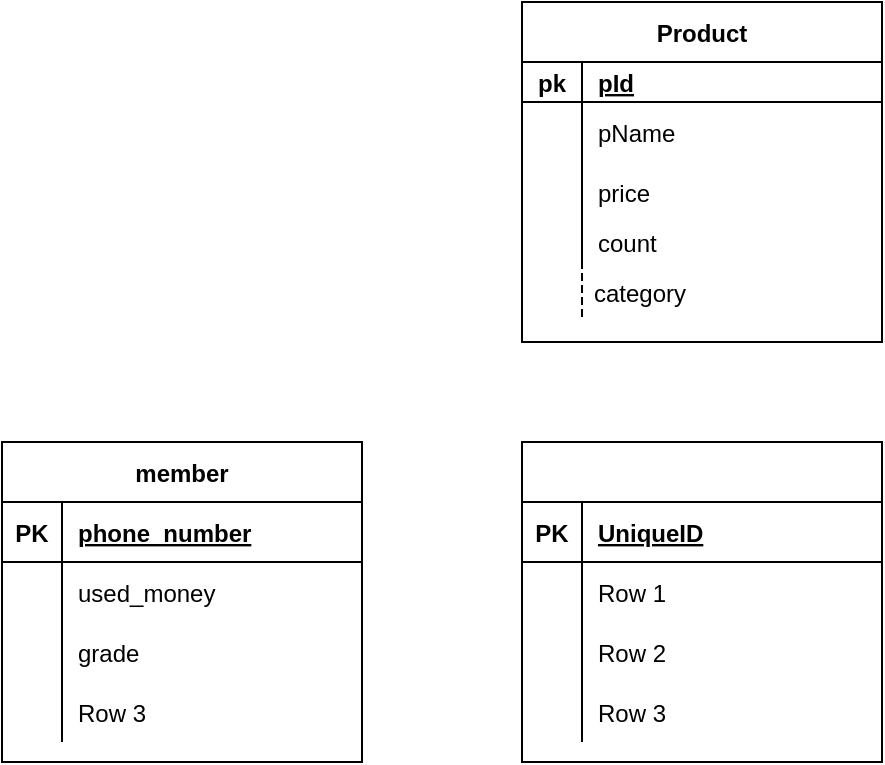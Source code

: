 <mxfile version="13.10.4" type="device"><diagram name="Page-1" id="6133507b-19e7-1e82-6fc7-422aa6c4b21f"><mxGraphModel dx="2378" dy="575" grid="1" gridSize="10" guides="1" tooltips="1" connect="1" arrows="1" fold="1" page="1" pageScale="1" pageWidth="1100" pageHeight="850" background="#ffffff" math="0" shadow="0"><root><mxCell id="0"/><mxCell id="1" parent="0"/><mxCell id="Hbg4ofgOg6cnL9kOqwqE-45" value="Product" style="shape=table;startSize=30;container=1;collapsible=1;childLayout=tableLayout;fixedRows=1;rowLines=0;fontStyle=1;align=center;resizeLast=1;" vertex="1" parent="1"><mxGeometry x="240" y="110" width="180" height="170" as="geometry"/></mxCell><mxCell id="Hbg4ofgOg6cnL9kOqwqE-46" value="" style="shape=partialRectangle;collapsible=0;dropTarget=0;pointerEvents=0;fillColor=none;top=0;left=0;bottom=1;right=0;points=[[0,0.5],[1,0.5]];portConstraint=eastwest;" vertex="1" parent="Hbg4ofgOg6cnL9kOqwqE-45"><mxGeometry y="30" width="180" height="20" as="geometry"/></mxCell><mxCell id="Hbg4ofgOg6cnL9kOqwqE-47" value="pk" style="shape=partialRectangle;connectable=0;fillColor=none;top=0;left=0;bottom=0;right=0;fontStyle=1;overflow=hidden;" vertex="1" parent="Hbg4ofgOg6cnL9kOqwqE-46"><mxGeometry width="30" height="20" as="geometry"/></mxCell><mxCell id="Hbg4ofgOg6cnL9kOqwqE-48" value="pId" style="shape=partialRectangle;connectable=0;fillColor=none;top=0;left=0;bottom=0;right=0;align=left;spacingLeft=6;fontStyle=5;overflow=hidden;" vertex="1" parent="Hbg4ofgOg6cnL9kOqwqE-46"><mxGeometry x="30" width="150" height="20" as="geometry"/></mxCell><mxCell id="Hbg4ofgOg6cnL9kOqwqE-49" value="" style="shape=partialRectangle;collapsible=0;dropTarget=0;pointerEvents=0;fillColor=none;top=0;left=0;bottom=0;right=0;points=[[0,0.5],[1,0.5]];portConstraint=eastwest;" vertex="1" parent="Hbg4ofgOg6cnL9kOqwqE-45"><mxGeometry y="50" width="180" height="30" as="geometry"/></mxCell><mxCell id="Hbg4ofgOg6cnL9kOqwqE-50" value="" style="shape=partialRectangle;connectable=0;fillColor=none;top=0;left=0;bottom=0;right=0;editable=1;overflow=hidden;" vertex="1" parent="Hbg4ofgOg6cnL9kOqwqE-49"><mxGeometry width="30" height="30" as="geometry"/></mxCell><mxCell id="Hbg4ofgOg6cnL9kOqwqE-51" value="pName" style="shape=partialRectangle;connectable=0;fillColor=none;top=0;left=0;bottom=0;right=0;align=left;spacingLeft=6;overflow=hidden;" vertex="1" parent="Hbg4ofgOg6cnL9kOqwqE-49"><mxGeometry x="30" width="150" height="30" as="geometry"/></mxCell><mxCell id="Hbg4ofgOg6cnL9kOqwqE-52" value="" style="shape=partialRectangle;collapsible=0;dropTarget=0;pointerEvents=0;fillColor=none;top=0;left=0;bottom=0;right=0;points=[[0,0.5],[1,0.5]];portConstraint=eastwest;" vertex="1" parent="Hbg4ofgOg6cnL9kOqwqE-45"><mxGeometry y="80" width="180" height="30" as="geometry"/></mxCell><mxCell id="Hbg4ofgOg6cnL9kOqwqE-53" value="" style="shape=partialRectangle;connectable=0;fillColor=none;top=0;left=0;bottom=0;right=0;editable=1;overflow=hidden;" vertex="1" parent="Hbg4ofgOg6cnL9kOqwqE-52"><mxGeometry width="30" height="30" as="geometry"/></mxCell><mxCell id="Hbg4ofgOg6cnL9kOqwqE-54" value="price" style="shape=partialRectangle;connectable=0;fillColor=none;top=0;left=0;bottom=0;right=0;align=left;spacingLeft=6;overflow=hidden;" vertex="1" parent="Hbg4ofgOg6cnL9kOqwqE-52"><mxGeometry x="30" width="150" height="30" as="geometry"/></mxCell><mxCell id="Hbg4ofgOg6cnL9kOqwqE-55" value="" style="shape=partialRectangle;collapsible=0;dropTarget=0;pointerEvents=0;fillColor=none;top=0;left=0;bottom=0;right=0;points=[[0,0.5],[1,0.5]];portConstraint=eastwest;" vertex="1" parent="Hbg4ofgOg6cnL9kOqwqE-45"><mxGeometry y="110" width="180" height="20" as="geometry"/></mxCell><mxCell id="Hbg4ofgOg6cnL9kOqwqE-56" value="" style="shape=partialRectangle;connectable=0;fillColor=none;top=0;left=0;bottom=0;right=0;editable=1;overflow=hidden;" vertex="1" parent="Hbg4ofgOg6cnL9kOqwqE-55"><mxGeometry width="30" height="20" as="geometry"/></mxCell><mxCell id="Hbg4ofgOg6cnL9kOqwqE-57" value="count" style="shape=partialRectangle;connectable=0;fillColor=none;top=0;left=0;bottom=0;right=0;align=left;spacingLeft=6;overflow=hidden;" vertex="1" parent="Hbg4ofgOg6cnL9kOqwqE-55"><mxGeometry x="30" width="150" height="20" as="geometry"/></mxCell><mxCell id="Hbg4ofgOg6cnL9kOqwqE-89" value="category" style="shape=partialRectangle;fillColor=none;align=left;verticalAlign=middle;strokeColor=none;spacingLeft=34;rotatable=0;points=[[0,0.5],[1,0.5]];portConstraint=eastwest;dropTarget=0;" vertex="1" parent="1"><mxGeometry x="240" y="240" width="90" height="30" as="geometry"/></mxCell><mxCell id="Hbg4ofgOg6cnL9kOqwqE-90" value="" style="shape=partialRectangle;top=0;left=0;bottom=0;fillColor=none;stokeWidth=1;dashed=1;align=left;verticalAlign=middle;spacingLeft=4;spacingRight=4;overflow=hidden;rotatable=0;points=[];portConstraint=eastwest;part=1;" vertex="1" connectable="0" parent="Hbg4ofgOg6cnL9kOqwqE-89"><mxGeometry width="30" height="30" as="geometry"/></mxCell><mxCell id="Hbg4ofgOg6cnL9kOqwqE-91" value="" style="shape=table;startSize=30;container=1;collapsible=1;childLayout=tableLayout;fixedRows=1;rowLines=0;fontStyle=1;align=center;resizeLast=1;" vertex="1" parent="1"><mxGeometry x="240" y="330" width="180" height="160" as="geometry"/></mxCell><mxCell id="Hbg4ofgOg6cnL9kOqwqE-92" value="" style="shape=partialRectangle;collapsible=0;dropTarget=0;pointerEvents=0;fillColor=none;top=0;left=0;bottom=1;right=0;points=[[0,0.5],[1,0.5]];portConstraint=eastwest;" vertex="1" parent="Hbg4ofgOg6cnL9kOqwqE-91"><mxGeometry y="30" width="180" height="30" as="geometry"/></mxCell><mxCell id="Hbg4ofgOg6cnL9kOqwqE-93" value="PK" style="shape=partialRectangle;connectable=0;fillColor=none;top=0;left=0;bottom=0;right=0;fontStyle=1;overflow=hidden;" vertex="1" parent="Hbg4ofgOg6cnL9kOqwqE-92"><mxGeometry width="30" height="30" as="geometry"/></mxCell><mxCell id="Hbg4ofgOg6cnL9kOqwqE-94" value="UniqueID" style="shape=partialRectangle;connectable=0;fillColor=none;top=0;left=0;bottom=0;right=0;align=left;spacingLeft=6;fontStyle=5;overflow=hidden;" vertex="1" parent="Hbg4ofgOg6cnL9kOqwqE-92"><mxGeometry x="30" width="150" height="30" as="geometry"/></mxCell><mxCell id="Hbg4ofgOg6cnL9kOqwqE-95" value="" style="shape=partialRectangle;collapsible=0;dropTarget=0;pointerEvents=0;fillColor=none;top=0;left=0;bottom=0;right=0;points=[[0,0.5],[1,0.5]];portConstraint=eastwest;" vertex="1" parent="Hbg4ofgOg6cnL9kOqwqE-91"><mxGeometry y="60" width="180" height="30" as="geometry"/></mxCell><mxCell id="Hbg4ofgOg6cnL9kOqwqE-96" value="" style="shape=partialRectangle;connectable=0;fillColor=none;top=0;left=0;bottom=0;right=0;editable=1;overflow=hidden;" vertex="1" parent="Hbg4ofgOg6cnL9kOqwqE-95"><mxGeometry width="30" height="30" as="geometry"/></mxCell><mxCell id="Hbg4ofgOg6cnL9kOqwqE-97" value="Row 1" style="shape=partialRectangle;connectable=0;fillColor=none;top=0;left=0;bottom=0;right=0;align=left;spacingLeft=6;overflow=hidden;" vertex="1" parent="Hbg4ofgOg6cnL9kOqwqE-95"><mxGeometry x="30" width="150" height="30" as="geometry"/></mxCell><mxCell id="Hbg4ofgOg6cnL9kOqwqE-98" value="" style="shape=partialRectangle;collapsible=0;dropTarget=0;pointerEvents=0;fillColor=none;top=0;left=0;bottom=0;right=0;points=[[0,0.5],[1,0.5]];portConstraint=eastwest;" vertex="1" parent="Hbg4ofgOg6cnL9kOqwqE-91"><mxGeometry y="90" width="180" height="30" as="geometry"/></mxCell><mxCell id="Hbg4ofgOg6cnL9kOqwqE-99" value="" style="shape=partialRectangle;connectable=0;fillColor=none;top=0;left=0;bottom=0;right=0;editable=1;overflow=hidden;" vertex="1" parent="Hbg4ofgOg6cnL9kOqwqE-98"><mxGeometry width="30" height="30" as="geometry"/></mxCell><mxCell id="Hbg4ofgOg6cnL9kOqwqE-100" value="Row 2" style="shape=partialRectangle;connectable=0;fillColor=none;top=0;left=0;bottom=0;right=0;align=left;spacingLeft=6;overflow=hidden;" vertex="1" parent="Hbg4ofgOg6cnL9kOqwqE-98"><mxGeometry x="30" width="150" height="30" as="geometry"/></mxCell><mxCell id="Hbg4ofgOg6cnL9kOqwqE-101" value="" style="shape=partialRectangle;collapsible=0;dropTarget=0;pointerEvents=0;fillColor=none;top=0;left=0;bottom=0;right=0;points=[[0,0.5],[1,0.5]];portConstraint=eastwest;" vertex="1" parent="Hbg4ofgOg6cnL9kOqwqE-91"><mxGeometry y="120" width="180" height="30" as="geometry"/></mxCell><mxCell id="Hbg4ofgOg6cnL9kOqwqE-102" value="" style="shape=partialRectangle;connectable=0;fillColor=none;top=0;left=0;bottom=0;right=0;editable=1;overflow=hidden;" vertex="1" parent="Hbg4ofgOg6cnL9kOqwqE-101"><mxGeometry width="30" height="30" as="geometry"/></mxCell><mxCell id="Hbg4ofgOg6cnL9kOqwqE-103" value="Row 3" style="shape=partialRectangle;connectable=0;fillColor=none;top=0;left=0;bottom=0;right=0;align=left;spacingLeft=6;overflow=hidden;" vertex="1" parent="Hbg4ofgOg6cnL9kOqwqE-101"><mxGeometry x="30" width="150" height="30" as="geometry"/></mxCell><mxCell id="Hbg4ofgOg6cnL9kOqwqE-104" value="member" style="shape=table;startSize=30;container=1;collapsible=1;childLayout=tableLayout;fixedRows=1;rowLines=0;fontStyle=1;align=center;resizeLast=1;" vertex="1" parent="1"><mxGeometry x="-20" y="330" width="180" height="160" as="geometry"/></mxCell><mxCell id="Hbg4ofgOg6cnL9kOqwqE-105" value="" style="shape=partialRectangle;collapsible=0;dropTarget=0;pointerEvents=0;fillColor=none;top=0;left=0;bottom=1;right=0;points=[[0,0.5],[1,0.5]];portConstraint=eastwest;" vertex="1" parent="Hbg4ofgOg6cnL9kOqwqE-104"><mxGeometry y="30" width="180" height="30" as="geometry"/></mxCell><mxCell id="Hbg4ofgOg6cnL9kOqwqE-106" value="PK" style="shape=partialRectangle;connectable=0;fillColor=none;top=0;left=0;bottom=0;right=0;fontStyle=1;overflow=hidden;" vertex="1" parent="Hbg4ofgOg6cnL9kOqwqE-105"><mxGeometry width="30" height="30" as="geometry"/></mxCell><mxCell id="Hbg4ofgOg6cnL9kOqwqE-107" value="phone_number" style="shape=partialRectangle;connectable=0;fillColor=none;top=0;left=0;bottom=0;right=0;align=left;spacingLeft=6;fontStyle=5;overflow=hidden;" vertex="1" parent="Hbg4ofgOg6cnL9kOqwqE-105"><mxGeometry x="30" width="150" height="30" as="geometry"/></mxCell><mxCell id="Hbg4ofgOg6cnL9kOqwqE-108" value="" style="shape=partialRectangle;collapsible=0;dropTarget=0;pointerEvents=0;fillColor=none;top=0;left=0;bottom=0;right=0;points=[[0,0.5],[1,0.5]];portConstraint=eastwest;" vertex="1" parent="Hbg4ofgOg6cnL9kOqwqE-104"><mxGeometry y="60" width="180" height="30" as="geometry"/></mxCell><mxCell id="Hbg4ofgOg6cnL9kOqwqE-109" value="" style="shape=partialRectangle;connectable=0;fillColor=none;top=0;left=0;bottom=0;right=0;editable=1;overflow=hidden;" vertex="1" parent="Hbg4ofgOg6cnL9kOqwqE-108"><mxGeometry width="30" height="30" as="geometry"/></mxCell><mxCell id="Hbg4ofgOg6cnL9kOqwqE-110" value="used_money" style="shape=partialRectangle;connectable=0;fillColor=none;top=0;left=0;bottom=0;right=0;align=left;spacingLeft=6;overflow=hidden;" vertex="1" parent="Hbg4ofgOg6cnL9kOqwqE-108"><mxGeometry x="30" width="150" height="30" as="geometry"/></mxCell><mxCell id="Hbg4ofgOg6cnL9kOqwqE-111" value="" style="shape=partialRectangle;collapsible=0;dropTarget=0;pointerEvents=0;fillColor=none;top=0;left=0;bottom=0;right=0;points=[[0,0.5],[1,0.5]];portConstraint=eastwest;" vertex="1" parent="Hbg4ofgOg6cnL9kOqwqE-104"><mxGeometry y="90" width="180" height="30" as="geometry"/></mxCell><mxCell id="Hbg4ofgOg6cnL9kOqwqE-112" value="" style="shape=partialRectangle;connectable=0;fillColor=none;top=0;left=0;bottom=0;right=0;editable=1;overflow=hidden;" vertex="1" parent="Hbg4ofgOg6cnL9kOqwqE-111"><mxGeometry width="30" height="30" as="geometry"/></mxCell><mxCell id="Hbg4ofgOg6cnL9kOqwqE-113" value="grade" style="shape=partialRectangle;connectable=0;fillColor=none;top=0;left=0;bottom=0;right=0;align=left;spacingLeft=6;overflow=hidden;" vertex="1" parent="Hbg4ofgOg6cnL9kOqwqE-111"><mxGeometry x="30" width="150" height="30" as="geometry"/></mxCell><mxCell id="Hbg4ofgOg6cnL9kOqwqE-114" value="" style="shape=partialRectangle;collapsible=0;dropTarget=0;pointerEvents=0;fillColor=none;top=0;left=0;bottom=0;right=0;points=[[0,0.5],[1,0.5]];portConstraint=eastwest;" vertex="1" parent="Hbg4ofgOg6cnL9kOqwqE-104"><mxGeometry y="120" width="180" height="30" as="geometry"/></mxCell><mxCell id="Hbg4ofgOg6cnL9kOqwqE-115" value="" style="shape=partialRectangle;connectable=0;fillColor=none;top=0;left=0;bottom=0;right=0;editable=1;overflow=hidden;" vertex="1" parent="Hbg4ofgOg6cnL9kOqwqE-114"><mxGeometry width="30" height="30" as="geometry"/></mxCell><mxCell id="Hbg4ofgOg6cnL9kOqwqE-116" value="Row 3" style="shape=partialRectangle;connectable=0;fillColor=none;top=0;left=0;bottom=0;right=0;align=left;spacingLeft=6;overflow=hidden;" vertex="1" parent="Hbg4ofgOg6cnL9kOqwqE-114"><mxGeometry x="30" width="150" height="30" as="geometry"/></mxCell></root></mxGraphModel></diagram></mxfile>